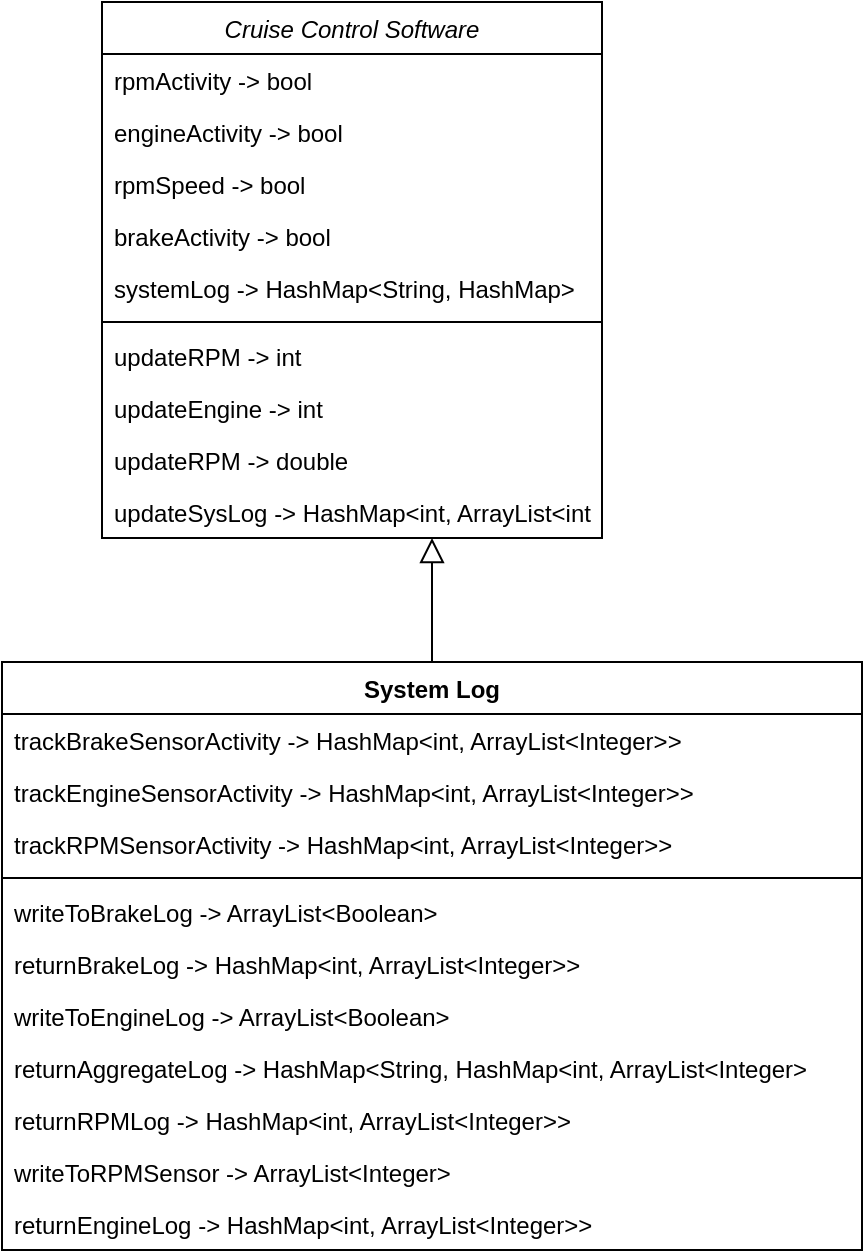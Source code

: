 <mxfile version="12.9.7" type="device"><diagram id="C5RBs43oDa-KdzZeNtuy" name="Page-1"><mxGraphModel dx="1426" dy="753" grid="1" gridSize="10" guides="1" tooltips="1" connect="1" arrows="1" fold="1" page="1" pageScale="1" pageWidth="827" pageHeight="1169" math="0" shadow="0"><root><mxCell id="WIyWlLk6GJQsqaUBKTNV-0"/><mxCell id="WIyWlLk6GJQsqaUBKTNV-1" parent="WIyWlLk6GJQsqaUBKTNV-0"/><mxCell id="zkfFHV4jXpPFQw0GAbJ--0" value="Cruise Control Software" style="swimlane;fontStyle=2;align=center;verticalAlign=top;childLayout=stackLayout;horizontal=1;startSize=26;horizontalStack=0;resizeParent=1;resizeLast=0;collapsible=1;marginBottom=0;rounded=0;shadow=0;strokeWidth=1;" parent="WIyWlLk6GJQsqaUBKTNV-1" vertex="1"><mxGeometry x="270" width="250" height="268" as="geometry"><mxRectangle x="230" y="140" width="160" height="26" as="alternateBounds"/></mxGeometry></mxCell><mxCell id="zkfFHV4jXpPFQw0GAbJ--20" value="rpmActivity -&gt; bool" style="text;align=left;verticalAlign=top;spacingLeft=4;spacingRight=4;overflow=hidden;rotatable=0;points=[[0,0.5],[1,0.5]];portConstraint=eastwest;rounded=0;shadow=0;html=0;" parent="zkfFHV4jXpPFQw0GAbJ--0" vertex="1"><mxGeometry y="26" width="250" height="26" as="geometry"/></mxCell><mxCell id="zkfFHV4jXpPFQw0GAbJ--19" value="engineActivity -&gt; bool" style="text;align=left;verticalAlign=top;spacingLeft=4;spacingRight=4;overflow=hidden;rotatable=0;points=[[0,0.5],[1,0.5]];portConstraint=eastwest;rounded=0;shadow=0;html=0;" parent="zkfFHV4jXpPFQw0GAbJ--0" vertex="1"><mxGeometry y="52" width="250" height="26" as="geometry"/></mxCell><mxCell id="zkfFHV4jXpPFQw0GAbJ--21" value="rpmSpeed -&gt; bool" style="text;align=left;verticalAlign=top;spacingLeft=4;spacingRight=4;overflow=hidden;rotatable=0;points=[[0,0.5],[1,0.5]];portConstraint=eastwest;rounded=0;shadow=0;html=0;" parent="zkfFHV4jXpPFQw0GAbJ--0" vertex="1"><mxGeometry y="78" width="250" height="26" as="geometry"/></mxCell><mxCell id="zkfFHV4jXpPFQw0GAbJ--3" value="brakeActivity -&gt; bool" style="text;align=left;verticalAlign=top;spacingLeft=4;spacingRight=4;overflow=hidden;rotatable=0;points=[[0,0.5],[1,0.5]];portConstraint=eastwest;rounded=0;shadow=0;html=0;" parent="zkfFHV4jXpPFQw0GAbJ--0" vertex="1"><mxGeometry y="104" width="250" height="26" as="geometry"/></mxCell><mxCell id="zkfFHV4jXpPFQw0GAbJ--22" value="systemLog -&gt; HashMap&lt;String, HashMap&gt;" style="text;align=left;verticalAlign=top;spacingLeft=4;spacingRight=4;overflow=hidden;rotatable=0;points=[[0,0.5],[1,0.5]];portConstraint=eastwest;rounded=0;shadow=0;html=0;" parent="zkfFHV4jXpPFQw0GAbJ--0" vertex="1"><mxGeometry y="130" width="250" height="26" as="geometry"/></mxCell><mxCell id="zkfFHV4jXpPFQw0GAbJ--4" value="" style="line;html=1;strokeWidth=1;align=left;verticalAlign=middle;spacingTop=-1;spacingLeft=3;spacingRight=3;rotatable=0;labelPosition=right;points=[];portConstraint=eastwest;" parent="zkfFHV4jXpPFQw0GAbJ--0" vertex="1"><mxGeometry y="156" width="250" height="8" as="geometry"/></mxCell><mxCell id="wERBfOLv1Vv86fq_oqAW-58" value="updateRPM -&gt; int" style="text;align=left;verticalAlign=top;spacingLeft=4;spacingRight=4;overflow=hidden;rotatable=0;points=[[0,0.5],[1,0.5]];portConstraint=eastwest;rounded=0;shadow=0;html=0;" parent="zkfFHV4jXpPFQw0GAbJ--0" vertex="1"><mxGeometry y="164" width="250" height="26" as="geometry"/></mxCell><mxCell id="wERBfOLv1Vv86fq_oqAW-59" value="updateEngine -&gt; int" style="text;align=left;verticalAlign=top;spacingLeft=4;spacingRight=4;overflow=hidden;rotatable=0;points=[[0,0.5],[1,0.5]];portConstraint=eastwest;rounded=0;shadow=0;html=0;" parent="zkfFHV4jXpPFQw0GAbJ--0" vertex="1"><mxGeometry y="190" width="250" height="26" as="geometry"/></mxCell><mxCell id="wERBfOLv1Vv86fq_oqAW-60" value="updateRPM -&gt; double" style="text;align=left;verticalAlign=top;spacingLeft=4;spacingRight=4;overflow=hidden;rotatable=0;points=[[0,0.5],[1,0.5]];portConstraint=eastwest;rounded=0;shadow=0;html=0;" parent="zkfFHV4jXpPFQw0GAbJ--0" vertex="1"><mxGeometry y="216" width="250" height="26" as="geometry"/></mxCell><mxCell id="wERBfOLv1Vv86fq_oqAW-61" value="updateSysLog -&gt; HashMap&lt;int, ArrayList&lt;int&gt;" style="text;align=left;verticalAlign=top;spacingLeft=4;spacingRight=4;overflow=hidden;rotatable=0;points=[[0,0.5],[1,0.5]];portConstraint=eastwest;rounded=0;shadow=0;html=0;" parent="zkfFHV4jXpPFQw0GAbJ--0" vertex="1"><mxGeometry y="242" width="250" height="26" as="geometry"/></mxCell><mxCell id="wERBfOLv1Vv86fq_oqAW-36" value="" style="endArrow=block;endSize=10;endFill=0;shadow=0;strokeWidth=1;rounded=0;edgeStyle=elbowEdgeStyle;elbow=vertical;" parent="WIyWlLk6GJQsqaUBKTNV-1" source="wERBfOLv1Vv86fq_oqAW-29" edge="1" target="wERBfOLv1Vv86fq_oqAW-61"><mxGeometry width="160" relative="1" as="geometry"><mxPoint x="320" y="590" as="sourcePoint"/><mxPoint x="540" y="220" as="targetPoint"/><Array as="points"><mxPoint x="440" y="330"/><mxPoint x="400" y="590"/><mxPoint x="550" y="573"/><mxPoint x="540" y="260"/><mxPoint x="540" y="260"/><mxPoint x="570" y="250"/></Array></mxGeometry></mxCell><mxCell id="wERBfOLv1Vv86fq_oqAW-29" value="System Log" style="swimlane;fontStyle=1;align=center;verticalAlign=top;childLayout=stackLayout;horizontal=1;startSize=26;horizontalStack=0;resizeParent=1;resizeParentMax=0;resizeLast=0;collapsible=1;marginBottom=0;" parent="WIyWlLk6GJQsqaUBKTNV-1" vertex="1"><mxGeometry x="220" y="330" width="430" height="294" as="geometry"/></mxCell><mxCell id="wERBfOLv1Vv86fq_oqAW-30" value="trackBrakeSensorActivity -&gt; HashMap&lt;int, ArrayList&lt;Integer&gt;&gt;" style="text;strokeColor=none;fillColor=none;align=left;verticalAlign=top;spacingLeft=4;spacingRight=4;overflow=hidden;rotatable=0;points=[[0,0.5],[1,0.5]];portConstraint=eastwest;" parent="wERBfOLv1Vv86fq_oqAW-29" vertex="1"><mxGeometry y="26" width="430" height="26" as="geometry"/></mxCell><mxCell id="wERBfOLv1Vv86fq_oqAW-35" value="trackEngineSensorActivity -&gt; HashMap&lt;int, ArrayList&lt;Integer&gt;&gt;" style="text;strokeColor=none;fillColor=none;align=left;verticalAlign=top;spacingLeft=4;spacingRight=4;overflow=hidden;rotatable=0;points=[[0,0.5],[1,0.5]];portConstraint=eastwest;" parent="wERBfOLv1Vv86fq_oqAW-29" vertex="1"><mxGeometry y="52" width="430" height="26" as="geometry"/></mxCell><mxCell id="wERBfOLv1Vv86fq_oqAW-34" value="trackRPMSensorActivity -&gt; HashMap&lt;int, ArrayList&lt;Integer&gt;&gt;" style="text;strokeColor=none;fillColor=none;align=left;verticalAlign=top;spacingLeft=4;spacingRight=4;overflow=hidden;rotatable=0;points=[[0,0.5],[1,0.5]];portConstraint=eastwest;" parent="wERBfOLv1Vv86fq_oqAW-29" vertex="1"><mxGeometry y="78" width="430" height="26" as="geometry"/></mxCell><mxCell id="wERBfOLv1Vv86fq_oqAW-31" value="" style="line;strokeWidth=1;fillColor=none;align=left;verticalAlign=middle;spacingTop=-1;spacingLeft=3;spacingRight=3;rotatable=0;labelPosition=right;points=[];portConstraint=eastwest;" parent="wERBfOLv1Vv86fq_oqAW-29" vertex="1"><mxGeometry y="104" width="430" height="8" as="geometry"/></mxCell><mxCell id="wERBfOLv1Vv86fq_oqAW-32" value="writeToBrakeLog -&gt; ArrayList&lt;Boolean&gt; " style="text;strokeColor=none;fillColor=none;align=left;verticalAlign=top;spacingLeft=4;spacingRight=4;overflow=hidden;rotatable=0;points=[[0,0.5],[1,0.5]];portConstraint=eastwest;" parent="wERBfOLv1Vv86fq_oqAW-29" vertex="1"><mxGeometry y="112" width="430" height="26" as="geometry"/></mxCell><mxCell id="wERBfOLv1Vv86fq_oqAW-40" value="returnBrakeLog -&gt; HashMap&lt;int, ArrayList&lt;Integer&gt;&gt;" style="text;strokeColor=none;fillColor=none;align=left;verticalAlign=top;spacingLeft=4;spacingRight=4;overflow=hidden;rotatable=0;points=[[0,0.5],[1,0.5]];portConstraint=eastwest;" parent="wERBfOLv1Vv86fq_oqAW-29" vertex="1"><mxGeometry y="138" width="430" height="26" as="geometry"/></mxCell><mxCell id="wERBfOLv1Vv86fq_oqAW-33" value="writeToEngineLog -&gt; ArrayList&lt;Boolean&gt; " style="text;strokeColor=none;fillColor=none;align=left;verticalAlign=top;spacingLeft=4;spacingRight=4;overflow=hidden;rotatable=0;points=[[0,0.5],[1,0.5]];portConstraint=eastwest;" parent="wERBfOLv1Vv86fq_oqAW-29" vertex="1"><mxGeometry y="164" width="430" height="26" as="geometry"/></mxCell><mxCell id="wERBfOLv1Vv86fq_oqAW-39" value="returnAggregateLog -&gt; HashMap&lt;String, HashMap&lt;int, ArrayList&lt;Integer&gt;" style="text;strokeColor=none;fillColor=none;align=left;verticalAlign=top;spacingLeft=4;spacingRight=4;overflow=hidden;rotatable=0;points=[[0,0.5],[1,0.5]];portConstraint=eastwest;" parent="wERBfOLv1Vv86fq_oqAW-29" vertex="1"><mxGeometry y="190" width="430" height="26" as="geometry"/></mxCell><mxCell id="wERBfOLv1Vv86fq_oqAW-42" value="returnRPMLog -&gt; HashMap&lt;int, ArrayList&lt;Integer&gt;&gt;" style="text;strokeColor=none;fillColor=none;align=left;verticalAlign=top;spacingLeft=4;spacingRight=4;overflow=hidden;rotatable=0;points=[[0,0.5],[1,0.5]];portConstraint=eastwest;" parent="wERBfOLv1Vv86fq_oqAW-29" vertex="1"><mxGeometry y="216" width="430" height="26" as="geometry"/></mxCell><mxCell id="wERBfOLv1Vv86fq_oqAW-38" value="writeToRPMSensor -&gt; ArrayList&lt;Integer&gt; " style="text;strokeColor=none;fillColor=none;align=left;verticalAlign=top;spacingLeft=4;spacingRight=4;overflow=hidden;rotatable=0;points=[[0,0.5],[1,0.5]];portConstraint=eastwest;" parent="wERBfOLv1Vv86fq_oqAW-29" vertex="1"><mxGeometry y="242" width="430" height="26" as="geometry"/></mxCell><mxCell id="wERBfOLv1Vv86fq_oqAW-41" value="returnEngineLog -&gt; HashMap&lt;int, ArrayList&lt;Integer&gt;&gt;" style="text;strokeColor=none;fillColor=none;align=left;verticalAlign=top;spacingLeft=4;spacingRight=4;overflow=hidden;rotatable=0;points=[[0,0.5],[1,0.5]];portConstraint=eastwest;" parent="wERBfOLv1Vv86fq_oqAW-29" vertex="1"><mxGeometry y="268" width="430" height="26" as="geometry"/></mxCell></root></mxGraphModel></diagram></mxfile>